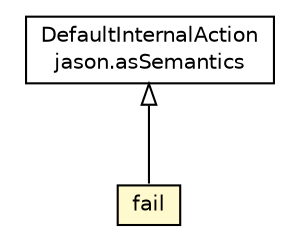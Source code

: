 #!/usr/local/bin/dot
#
# Class diagram 
# Generated by UMLGraph version R5_6_6-1-g9240c4 (http://www.umlgraph.org/)
#

digraph G {
	edge [fontname="Helvetica",fontsize=10,labelfontname="Helvetica",labelfontsize=10];
	node [fontname="Helvetica",fontsize=10,shape=plaintext];
	nodesep=0.25;
	ranksep=0.5;
	// jason.asSemantics.DefaultInternalAction
	c62288 [label=<<table title="jason.asSemantics.DefaultInternalAction" border="0" cellborder="1" cellspacing="0" cellpadding="2" port="p" href="../asSemantics/DefaultInternalAction.html">
		<tr><td><table border="0" cellspacing="0" cellpadding="1">
<tr><td align="center" balign="center"> DefaultInternalAction </td></tr>
<tr><td align="center" balign="center"> jason.asSemantics </td></tr>
		</table></td></tr>
		</table>>, URL="../asSemantics/DefaultInternalAction.html", fontname="Helvetica", fontcolor="black", fontsize=10.0];
	// jason.stdlib.fail
	c62499 [label=<<table title="jason.stdlib.fail" border="0" cellborder="1" cellspacing="0" cellpadding="2" port="p" bgcolor="lemonChiffon" href="./fail.html">
		<tr><td><table border="0" cellspacing="0" cellpadding="1">
<tr><td align="center" balign="center"> fail </td></tr>
		</table></td></tr>
		</table>>, URL="./fail.html", fontname="Helvetica", fontcolor="black", fontsize=10.0];
	//jason.stdlib.fail extends jason.asSemantics.DefaultInternalAction
	c62288:p -> c62499:p [dir=back,arrowtail=empty];
}

